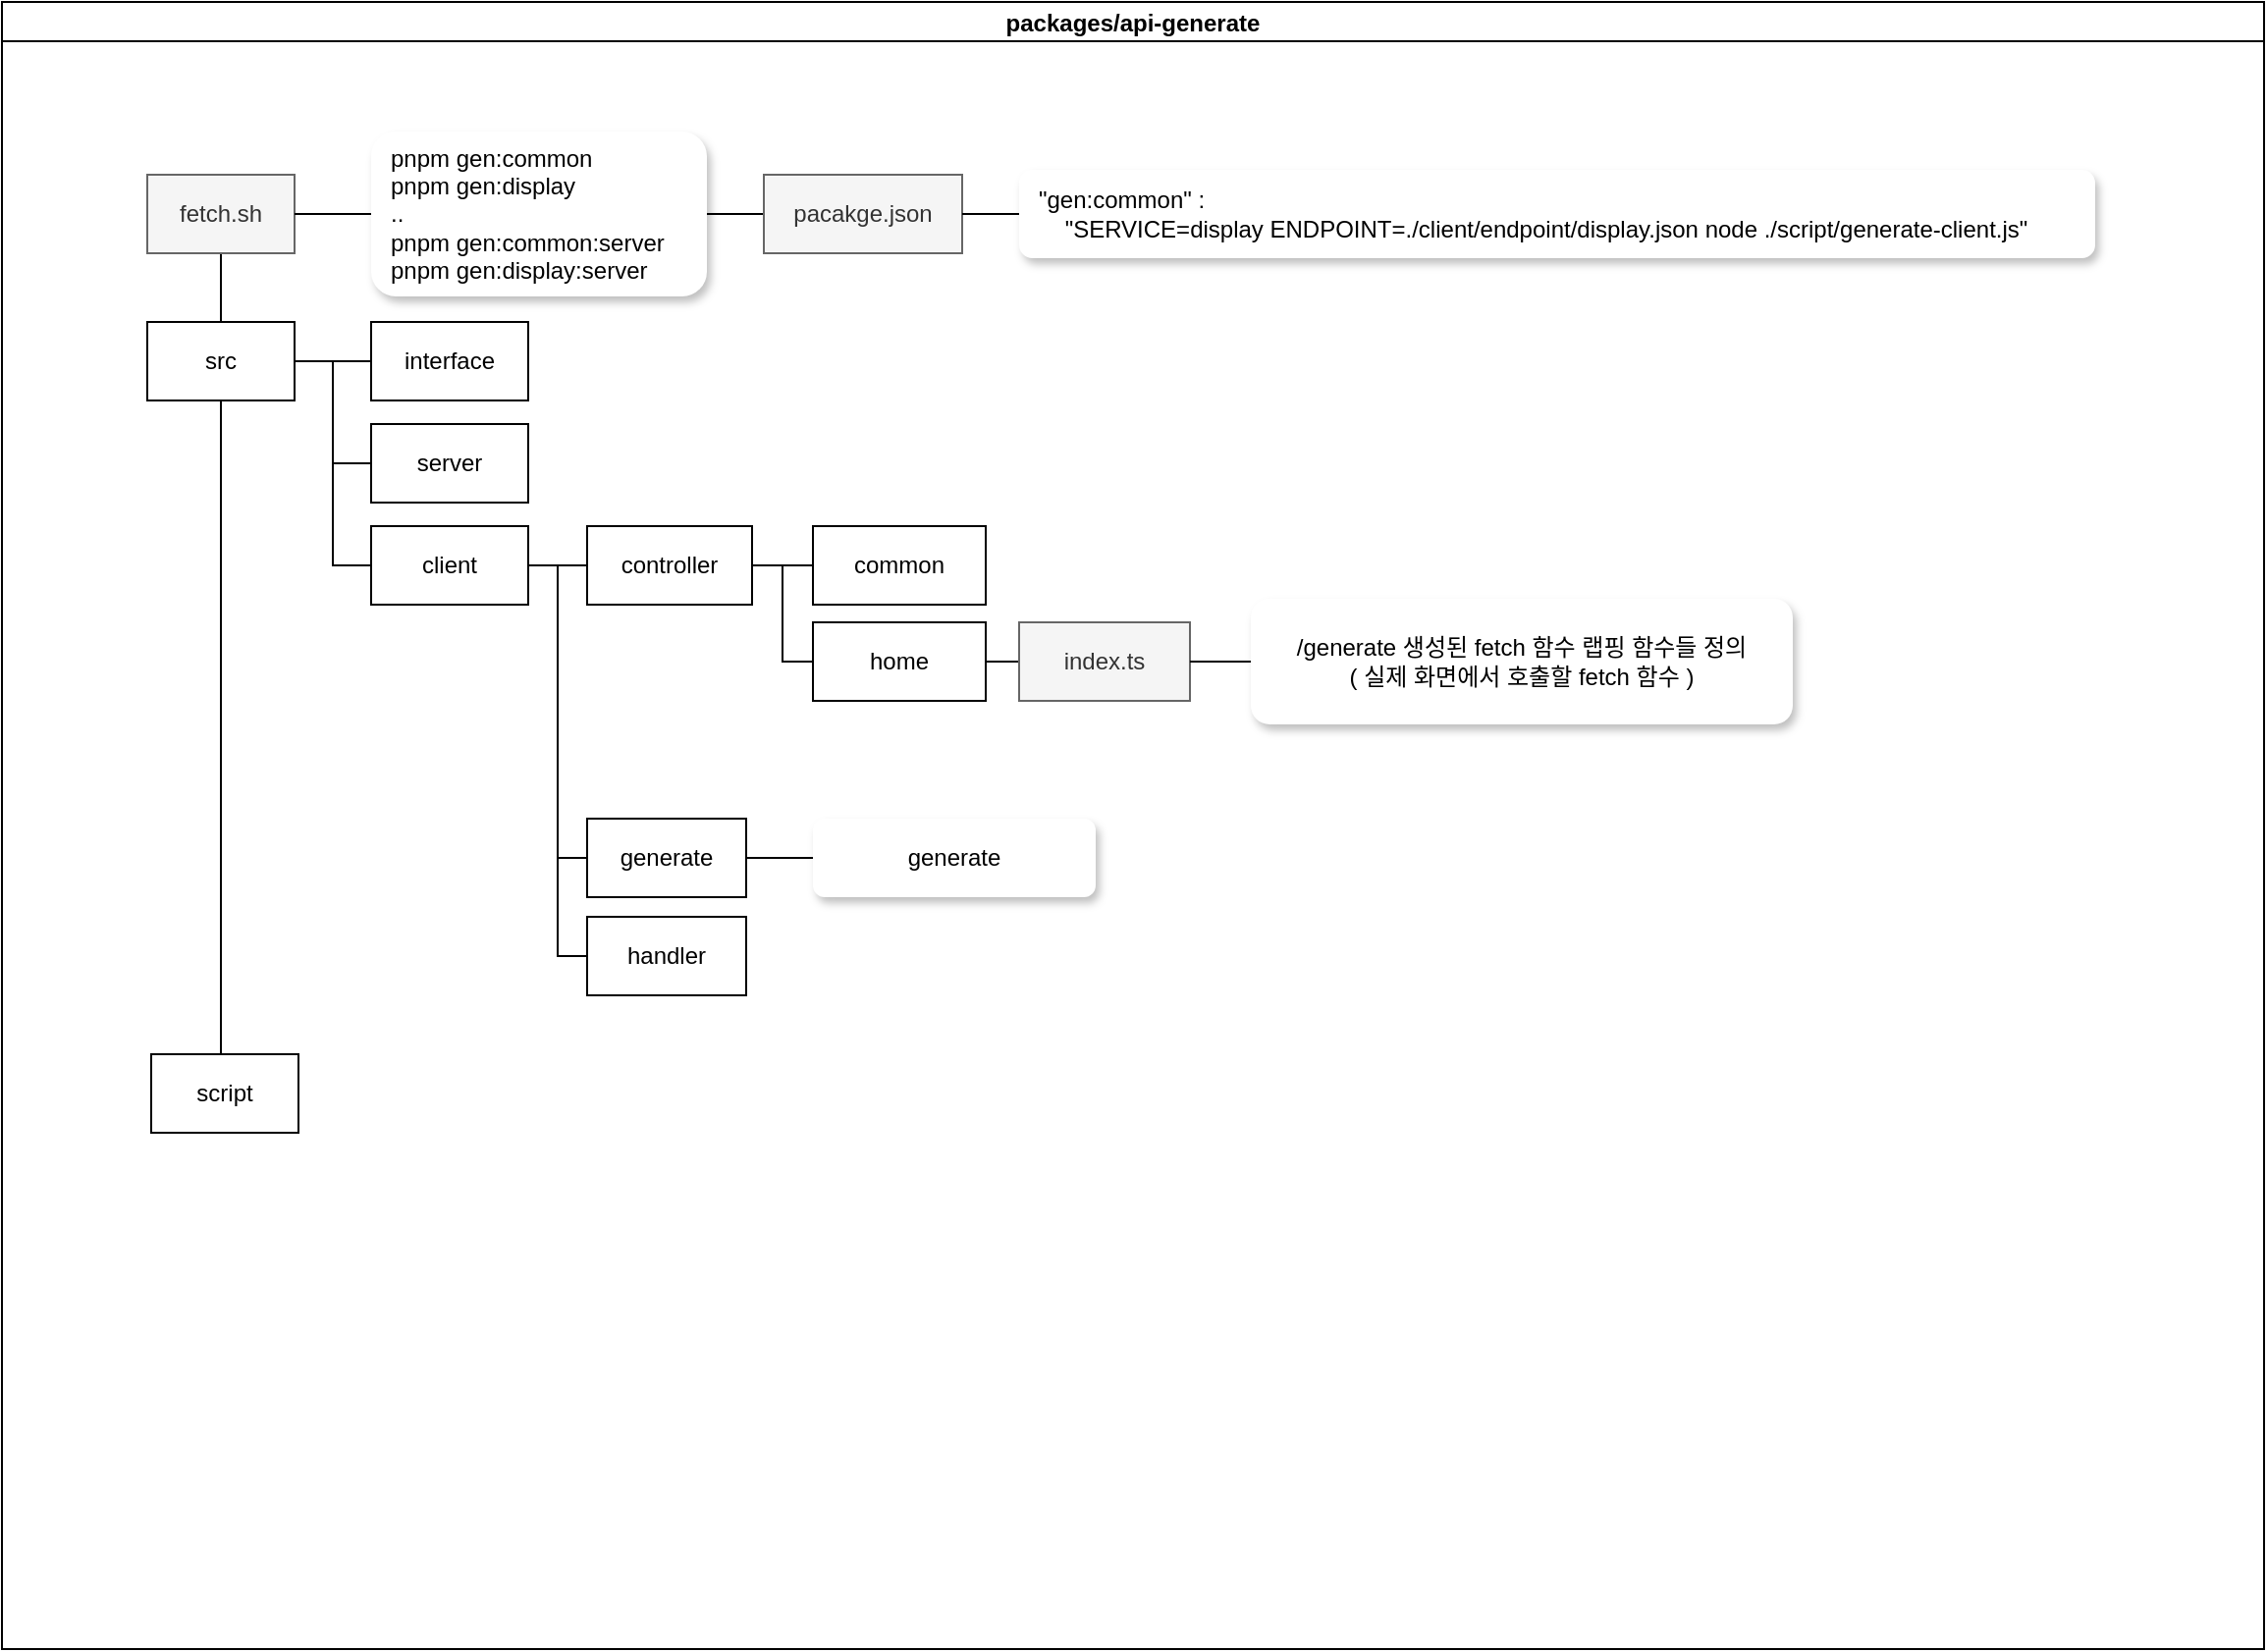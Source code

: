 <mxfile border="50" scale="3" compressed="false" locked="false" version="26.0.10">
  <diagram name="Blank" id="YmL12bMKpDGza6XwsDPr">
    <mxGraphModel dx="1930" dy="1001" grid="0" gridSize="10" guides="1" tooltips="1" connect="1" arrows="1" fold="1" page="0" pageScale="1" pageWidth="827" pageHeight="1169" background="none" math="1" shadow="0">
      <root>
        <mxCell id="X5NqExCQtvZxIxQ7pmgY-0" />
        <mxCell id="1" parent="X5NqExCQtvZxIxQ7pmgY-0" />
        <mxCell id="ELsMbzXoNtBKqP5es99s-56" value="packages/api-generate" style="swimlane;startSize=20;horizontal=1;containerType=tree;" vertex="1" parent="1">
          <mxGeometry x="-284" y="50" width="1152" height="839" as="geometry">
            <mxRectangle x="-272" y="152" width="218" height="89" as="alternateBounds" />
          </mxGeometry>
        </mxCell>
        <mxCell id="ELsMbzXoNtBKqP5es99s-57" value="" style="edgeStyle=elbowEdgeStyle;elbow=vertical;sourcePerimeterSpacing=0;targetPerimeterSpacing=0;startArrow=none;endArrow=none;rounded=0;curved=0;" edge="1" parent="ELsMbzXoNtBKqP5es99s-56" source="ELsMbzXoNtBKqP5es99s-58" target="ELsMbzXoNtBKqP5es99s-59">
          <mxGeometry relative="1" as="geometry" />
        </mxCell>
        <mxCell id="ELsMbzXoNtBKqP5es99s-58" value="src" style="whiteSpace=wrap;html=1;treeFolding=1;treeMoving=1;newEdgeStyle={&quot;edgeStyle&quot;:&quot;elbowEdgeStyle&quot;,&quot;startArrow&quot;:&quot;none&quot;,&quot;endArrow&quot;:&quot;none&quot;};" vertex="1" parent="ELsMbzXoNtBKqP5es99s-56">
          <mxGeometry x="74" y="163" width="75" height="40" as="geometry" />
        </mxCell>
        <mxCell id="ELsMbzXoNtBKqP5es99s-59" value="interface" style="whiteSpace=wrap;html=1;treeFolding=1;treeMoving=1;newEdgeStyle={&quot;edgeStyle&quot;:&quot;elbowEdgeStyle&quot;,&quot;startArrow&quot;:&quot;none&quot;,&quot;endArrow&quot;:&quot;none&quot;};" vertex="1" parent="ELsMbzXoNtBKqP5es99s-56">
          <mxGeometry x="188" y="163" width="80" height="40" as="geometry" />
        </mxCell>
        <mxCell id="ELsMbzXoNtBKqP5es99s-60" value="" style="edgeStyle=elbowEdgeStyle;rounded=0;orthogonalLoop=1;jettySize=auto;html=1;elbow=horizontal;startArrow=none;endArrow=none;" edge="1" source="ELsMbzXoNtBKqP5es99s-58" target="ELsMbzXoNtBKqP5es99s-61" parent="ELsMbzXoNtBKqP5es99s-56">
          <mxGeometry relative="1" as="geometry" />
        </mxCell>
        <mxCell id="ELsMbzXoNtBKqP5es99s-61" value="server" style="whiteSpace=wrap;html=1;treeFolding=1;treeMoving=1;newEdgeStyle={&quot;edgeStyle&quot;:&quot;elbowEdgeStyle&quot;,&quot;startArrow&quot;:&quot;none&quot;,&quot;endArrow&quot;:&quot;none&quot;};" vertex="1" parent="ELsMbzXoNtBKqP5es99s-56">
          <mxGeometry x="188" y="215" width="80" height="40" as="geometry" />
        </mxCell>
        <mxCell id="ELsMbzXoNtBKqP5es99s-62" value="" style="edgeStyle=elbowEdgeStyle;rounded=0;orthogonalLoop=1;jettySize=auto;html=1;elbow=horizontal;startArrow=none;endArrow=none;" edge="1" source="ELsMbzXoNtBKqP5es99s-58" target="ELsMbzXoNtBKqP5es99s-63" parent="ELsMbzXoNtBKqP5es99s-56">
          <mxGeometry relative="1" as="geometry" />
        </mxCell>
        <mxCell id="ELsMbzXoNtBKqP5es99s-63" value="client" style="whiteSpace=wrap;html=1;treeFolding=1;treeMoving=1;newEdgeStyle={&quot;edgeStyle&quot;:&quot;elbowEdgeStyle&quot;,&quot;startArrow&quot;:&quot;none&quot;,&quot;endArrow&quot;:&quot;none&quot;};" vertex="1" parent="ELsMbzXoNtBKqP5es99s-56">
          <mxGeometry x="188" y="267" width="80" height="40" as="geometry" />
        </mxCell>
        <mxCell id="ELsMbzXoNtBKqP5es99s-74" value="" style="edgeStyle=elbowEdgeStyle;rounded=0;orthogonalLoop=1;jettySize=auto;html=1;elbow=horizontal;startArrow=none;endArrow=none;" edge="1" target="ELsMbzXoNtBKqP5es99s-75" source="ELsMbzXoNtBKqP5es99s-63" parent="ELsMbzXoNtBKqP5es99s-56">
          <mxGeometry relative="1" as="geometry">
            <mxPoint x="-123" y="341" as="sourcePoint" />
          </mxGeometry>
        </mxCell>
        <mxCell id="ELsMbzXoNtBKqP5es99s-75" value="controller" style="whiteSpace=wrap;html=1;treeFolding=1;treeMoving=1;newEdgeStyle={&quot;edgeStyle&quot;:&quot;elbowEdgeStyle&quot;,&quot;startArrow&quot;:&quot;none&quot;,&quot;endArrow&quot;:&quot;none&quot;};" vertex="1" parent="ELsMbzXoNtBKqP5es99s-56">
          <mxGeometry x="298" y="267" width="84" height="40" as="geometry" />
        </mxCell>
        <mxCell id="ELsMbzXoNtBKqP5es99s-76" value="" style="edgeStyle=elbowEdgeStyle;rounded=0;orthogonalLoop=1;jettySize=auto;html=1;elbow=horizontal;startArrow=none;endArrow=none;" edge="1" target="ELsMbzXoNtBKqP5es99s-77" source="ELsMbzXoNtBKqP5es99s-63" parent="ELsMbzXoNtBKqP5es99s-56">
          <mxGeometry relative="1" as="geometry">
            <mxPoint x="36" y="445" as="sourcePoint" />
          </mxGeometry>
        </mxCell>
        <mxCell id="ELsMbzXoNtBKqP5es99s-77" value="generate" style="whiteSpace=wrap;html=1;treeFolding=1;treeMoving=1;newEdgeStyle={&quot;edgeStyle&quot;:&quot;elbowEdgeStyle&quot;,&quot;startArrow&quot;:&quot;none&quot;,&quot;endArrow&quot;:&quot;none&quot;};" vertex="1" parent="ELsMbzXoNtBKqP5es99s-56">
          <mxGeometry x="298" y="416" width="81" height="40" as="geometry" />
        </mxCell>
        <mxCell id="ELsMbzXoNtBKqP5es99s-82" value="" style="edgeStyle=elbowEdgeStyle;rounded=0;orthogonalLoop=1;jettySize=auto;html=1;elbow=horizontal;startArrow=none;endArrow=none;" edge="1" target="ELsMbzXoNtBKqP5es99s-83" source="ELsMbzXoNtBKqP5es99s-63" parent="ELsMbzXoNtBKqP5es99s-56">
          <mxGeometry relative="1" as="geometry">
            <mxPoint x="35" y="439" as="sourcePoint" />
          </mxGeometry>
        </mxCell>
        <mxCell id="ELsMbzXoNtBKqP5es99s-83" value="handler" style="whiteSpace=wrap;html=1;treeFolding=1;treeMoving=1;newEdgeStyle={&quot;edgeStyle&quot;:&quot;elbowEdgeStyle&quot;,&quot;startArrow&quot;:&quot;none&quot;,&quot;endArrow&quot;:&quot;none&quot;};" vertex="1" parent="ELsMbzXoNtBKqP5es99s-56">
          <mxGeometry x="298" y="466" width="81" height="40" as="geometry" />
        </mxCell>
        <mxCell id="ELsMbzXoNtBKqP5es99s-84" value="" style="edgeStyle=elbowEdgeStyle;rounded=0;orthogonalLoop=1;jettySize=auto;html=1;elbow=horizontal;startArrow=none;endArrow=none;" edge="1" target="ELsMbzXoNtBKqP5es99s-85" source="ELsMbzXoNtBKqP5es99s-75" parent="ELsMbzXoNtBKqP5es99s-56">
          <mxGeometry relative="1" as="geometry">
            <mxPoint x="-15" y="439" as="sourcePoint" />
          </mxGeometry>
        </mxCell>
        <mxCell id="ELsMbzXoNtBKqP5es99s-85" value="common" style="whiteSpace=wrap;html=1;treeFolding=1;treeMoving=1;newEdgeStyle={&quot;edgeStyle&quot;:&quot;elbowEdgeStyle&quot;,&quot;startArrow&quot;:&quot;none&quot;,&quot;endArrow&quot;:&quot;none&quot;};" vertex="1" parent="ELsMbzXoNtBKqP5es99s-56">
          <mxGeometry x="413" y="267" width="88" height="40" as="geometry" />
        </mxCell>
        <mxCell id="ELsMbzXoNtBKqP5es99s-87" value="" style="edgeStyle=elbowEdgeStyle;rounded=0;orthogonalLoop=1;jettySize=auto;html=1;elbow=horizontal;startArrow=none;endArrow=none;" edge="1" target="ELsMbzXoNtBKqP5es99s-88" source="ELsMbzXoNtBKqP5es99s-75" parent="ELsMbzXoNtBKqP5es99s-56">
          <mxGeometry relative="1" as="geometry">
            <mxPoint x="145" y="439" as="sourcePoint" />
          </mxGeometry>
        </mxCell>
        <mxCell id="ELsMbzXoNtBKqP5es99s-88" value="home" style="whiteSpace=wrap;html=1;treeFolding=1;treeMoving=1;newEdgeStyle={&quot;edgeStyle&quot;:&quot;elbowEdgeStyle&quot;,&quot;startArrow&quot;:&quot;none&quot;,&quot;endArrow&quot;:&quot;none&quot;};" vertex="1" parent="ELsMbzXoNtBKqP5es99s-56">
          <mxGeometry x="413" y="316" width="88" height="40" as="geometry" />
        </mxCell>
        <mxCell id="ELsMbzXoNtBKqP5es99s-89" value="" style="edgeStyle=elbowEdgeStyle;rounded=0;orthogonalLoop=1;jettySize=auto;html=1;elbow=horizontal;startArrow=none;endArrow=none;" edge="1" target="ELsMbzXoNtBKqP5es99s-90" source="ELsMbzXoNtBKqP5es99s-88" parent="ELsMbzXoNtBKqP5es99s-56">
          <mxGeometry relative="1" as="geometry">
            <mxPoint x="100" y="439" as="sourcePoint" />
          </mxGeometry>
        </mxCell>
        <mxCell id="ELsMbzXoNtBKqP5es99s-90" value="index.ts" style="whiteSpace=wrap;html=1;treeFolding=0;treeMoving=1;newEdgeStyle={&quot;edgeStyle&quot;:&quot;elbowEdgeStyle&quot;,&quot;startArrow&quot;:&quot;none&quot;,&quot;endArrow&quot;:&quot;none&quot;};fillColor=#f5f5f5;fontColor=#333333;strokeColor=#666666;" vertex="1" parent="ELsMbzXoNtBKqP5es99s-56">
          <mxGeometry x="518" y="316" width="87" height="40" as="geometry" />
        </mxCell>
        <mxCell id="ELsMbzXoNtBKqP5es99s-91" value="" style="edgeStyle=elbowEdgeStyle;rounded=0;orthogonalLoop=1;jettySize=auto;html=1;elbow=horizontal;startArrow=none;endArrow=none;" edge="1" target="ELsMbzXoNtBKqP5es99s-92" source="ELsMbzXoNtBKqP5es99s-90" parent="ELsMbzXoNtBKqP5es99s-56">
          <mxGeometry relative="1" as="geometry">
            <mxPoint x="260" y="488" as="sourcePoint" />
          </mxGeometry>
        </mxCell>
        <mxCell id="ELsMbzXoNtBKqP5es99s-92" value="/generate 생성된 fetch 함수 랩핑 함수들 정의&lt;div&gt;( 실제 화면에서 호출할 fetch 함수 )&lt;/div&gt;" style="whiteSpace=wrap;html=1;treeFolding=0;treeMoving=1;newEdgeStyle={&quot;edgeStyle&quot;:&quot;elbowEdgeStyle&quot;,&quot;startArrow&quot;:&quot;none&quot;,&quot;endArrow&quot;:&quot;none&quot;};align=center;verticalAlign=middle;shadow=1;strokeColor=none;labelBorderColor=none;rounded=1;glass=0;spacing=9;" vertex="1" parent="ELsMbzXoNtBKqP5es99s-56">
          <mxGeometry x="636" y="304" width="276" height="64" as="geometry" />
        </mxCell>
        <mxCell id="ELsMbzXoNtBKqP5es99s-95" value="" style="edgeStyle=elbowEdgeStyle;rounded=0;orthogonalLoop=1;jettySize=auto;html=1;elbow=horizontal;startArrow=none;endArrow=none;" edge="1" target="ELsMbzXoNtBKqP5es99s-96" source="ELsMbzXoNtBKqP5es99s-77" parent="ELsMbzXoNtBKqP5es99s-56">
          <mxGeometry relative="1" as="geometry">
            <mxPoint x="-15" y="439" as="sourcePoint" />
          </mxGeometry>
        </mxCell>
        <mxCell id="ELsMbzXoNtBKqP5es99s-96" value="generate" style="whiteSpace=wrap;html=1;treeFolding=0;treeMoving=1;newEdgeStyle={&quot;edgeStyle&quot;:&quot;elbowEdgeStyle&quot;,&quot;startArrow&quot;:&quot;none&quot;,&quot;endArrow&quot;:&quot;none&quot;};align=center;verticalAlign=middle;shadow=1;strokeColor=none;labelBorderColor=none;rounded=1;glass=0;" vertex="1" parent="ELsMbzXoNtBKqP5es99s-56">
          <mxGeometry x="413" y="416" width="144" height="40" as="geometry" />
        </mxCell>
        <mxCell id="ELsMbzXoNtBKqP5es99s-115" style="edgeStyle=elbowEdgeStyle;rounded=0;orthogonalLoop=1;jettySize=auto;html=1;startArrow=none;endArrow=none;entryX=0.5;entryY=0;entryDx=0;entryDy=0;fontFamily=Helvetica;fontSize=12;fontColor=default;" edge="1" parent="ELsMbzXoNtBKqP5es99s-56" source="ELsMbzXoNtBKqP5es99s-112" target="ELsMbzXoNtBKqP5es99s-58">
          <mxGeometry relative="1" as="geometry" />
        </mxCell>
        <mxCell id="ELsMbzXoNtBKqP5es99s-112" value="fetch.sh" style="whiteSpace=wrap;html=1;treeFolding=0;treeMoving=1;newEdgeStyle={&quot;edgeStyle&quot;:&quot;elbowEdgeStyle&quot;,&quot;startArrow&quot;:&quot;none&quot;,&quot;endArrow&quot;:&quot;none&quot;};fillColor=#f5f5f5;fontColor=#333333;strokeColor=#666666;" vertex="1" parent="ELsMbzXoNtBKqP5es99s-56">
          <mxGeometry x="74" y="88" width="75" height="40" as="geometry" />
        </mxCell>
        <mxCell id="ELsMbzXoNtBKqP5es99s-118" value="" style="edgeStyle=elbowEdgeStyle;rounded=0;orthogonalLoop=1;jettySize=auto;html=1;elbow=horizontal;startArrow=none;endArrow=none;" edge="1" source="ELsMbzXoNtBKqP5es99s-112" target="ELsMbzXoNtBKqP5es99s-119" parent="ELsMbzXoNtBKqP5es99s-56">
          <mxGeometry relative="1" as="geometry" />
        </mxCell>
        <mxCell id="ELsMbzXoNtBKqP5es99s-119" value="pnpm gen:common&lt;div&gt;pnpm gen:display&lt;/div&gt;&lt;div&gt;..&lt;/div&gt;&lt;div&gt;pnpm gen:common:server&lt;/div&gt;&lt;div&gt;pnpm gen:display:server&lt;/div&gt;" style="whiteSpace=wrap;html=1;treeFolding=0;treeMoving=1;newEdgeStyle={&quot;edgeStyle&quot;:&quot;elbowEdgeStyle&quot;,&quot;startArrow&quot;:&quot;none&quot;,&quot;endArrow&quot;:&quot;none&quot;};align=left;verticalAlign=middle;shadow=1;strokeColor=none;labelBorderColor=none;rounded=1;glass=0;spacing=10;" vertex="1" parent="ELsMbzXoNtBKqP5es99s-56">
          <mxGeometry x="188" y="66" width="171" height="84" as="geometry" />
        </mxCell>
        <mxCell id="ELsMbzXoNtBKqP5es99s-122" value="" style="edgeStyle=elbowEdgeStyle;rounded=0;orthogonalLoop=1;jettySize=auto;html=1;elbow=horizontal;startArrow=none;endArrow=none;" edge="1" target="ELsMbzXoNtBKqP5es99s-123" source="ELsMbzXoNtBKqP5es99s-119" parent="ELsMbzXoNtBKqP5es99s-56">
          <mxGeometry relative="1" as="geometry">
            <mxPoint x="-135" y="158" as="sourcePoint" />
          </mxGeometry>
        </mxCell>
        <mxCell id="ELsMbzXoNtBKqP5es99s-123" value="pacakge.json" style="whiteSpace=wrap;html=1;treeFolding=0;treeMoving=1;newEdgeStyle={&quot;edgeStyle&quot;:&quot;elbowEdgeStyle&quot;,&quot;startArrow&quot;:&quot;none&quot;,&quot;endArrow&quot;:&quot;none&quot;};fillColor=#f5f5f5;fontColor=#333333;strokeColor=#666666;" vertex="1" parent="ELsMbzXoNtBKqP5es99s-56">
          <mxGeometry x="388" y="88" width="101" height="40" as="geometry" />
        </mxCell>
        <mxCell id="ELsMbzXoNtBKqP5es99s-124" value="" style="edgeStyle=elbowEdgeStyle;rounded=0;orthogonalLoop=1;jettySize=auto;html=1;elbow=horizontal;startArrow=none;endArrow=none;" edge="1" target="ELsMbzXoNtBKqP5es99s-125" source="ELsMbzXoNtBKqP5es99s-123" parent="ELsMbzXoNtBKqP5es99s-56">
          <mxGeometry relative="1" as="geometry">
            <mxPoint x="75" y="158" as="sourcePoint" />
          </mxGeometry>
        </mxCell>
        <mxCell id="ELsMbzXoNtBKqP5es99s-125" value="&quot;gen:common&quot; :&lt;div&gt;&amp;nbsp; &amp;nbsp; &quot;SERVICE=display ENDPOINT=./client/endpoint/display.json&amp;nbsp;&lt;span style=&quot;background-color: transparent; color: light-dark(rgb(0, 0, 0), rgb(255, 255, 255));&quot;&gt;node ./script/generate-client.js&quot;&lt;/span&gt;&lt;/div&gt;" style="whiteSpace=wrap;html=1;treeFolding=0;treeMoving=1;newEdgeStyle={&quot;edgeStyle&quot;:&quot;elbowEdgeStyle&quot;,&quot;startArrow&quot;:&quot;none&quot;,&quot;endArrow&quot;:&quot;none&quot;};align=left;verticalAlign=middle;shadow=1;strokeColor=none;labelBorderColor=none;rounded=1;glass=0;spacing=10;" vertex="1" parent="ELsMbzXoNtBKqP5es99s-56">
          <mxGeometry x="518" y="85.5" width="548" height="45" as="geometry" />
        </mxCell>
        <mxCell id="ELsMbzXoNtBKqP5es99s-136" style="edgeStyle=elbowEdgeStyle;rounded=0;orthogonalLoop=1;jettySize=auto;html=1;startArrow=none;endArrow=none;entryX=0.5;entryY=1;entryDx=0;entryDy=0;fontFamily=Helvetica;fontSize=12;fontColor=#333333;" edge="1" parent="ELsMbzXoNtBKqP5es99s-56" source="ELsMbzXoNtBKqP5es99s-133" target="ELsMbzXoNtBKqP5es99s-58">
          <mxGeometry relative="1" as="geometry" />
        </mxCell>
        <mxCell id="ELsMbzXoNtBKqP5es99s-133" value="script" style="whiteSpace=wrap;html=1;treeFolding=1;treeMoving=1;newEdgeStyle={&quot;edgeStyle&quot;:&quot;elbowEdgeStyle&quot;,&quot;startArrow&quot;:&quot;none&quot;,&quot;endArrow&quot;:&quot;none&quot;};" vertex="1" parent="ELsMbzXoNtBKqP5es99s-56">
          <mxGeometry x="76" y="536" width="75" height="40" as="geometry" />
        </mxCell>
      </root>
    </mxGraphModel>
  </diagram>
</mxfile>
